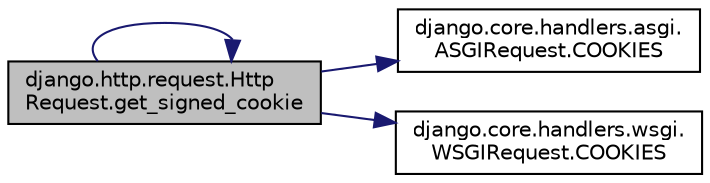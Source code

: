 digraph "django.http.request.HttpRequest.get_signed_cookie"
{
 // LATEX_PDF_SIZE
  edge [fontname="Helvetica",fontsize="10",labelfontname="Helvetica",labelfontsize="10"];
  node [fontname="Helvetica",fontsize="10",shape=record];
  rankdir="LR";
  Node1 [label="django.http.request.Http\lRequest.get_signed_cookie",height=0.2,width=0.4,color="black", fillcolor="grey75", style="filled", fontcolor="black",tooltip=" "];
  Node1 -> Node2 [color="midnightblue",fontsize="10",style="solid",fontname="Helvetica"];
  Node2 [label="django.core.handlers.asgi.\lASGIRequest.COOKIES",height=0.2,width=0.4,color="black", fillcolor="white", style="filled",URL="$d2/d80/classdjango_1_1core_1_1handlers_1_1asgi_1_1_a_s_g_i_request.html#ae2e75f8876f0088de0390604398fb50e",tooltip=" "];
  Node1 -> Node3 [color="midnightblue",fontsize="10",style="solid",fontname="Helvetica"];
  Node3 [label="django.core.handlers.wsgi.\lWSGIRequest.COOKIES",height=0.2,width=0.4,color="black", fillcolor="white", style="filled",URL="$de/db1/classdjango_1_1core_1_1handlers_1_1wsgi_1_1_w_s_g_i_request.html#a3eb4f610a95822a0833fad711862da5f",tooltip=" "];
  Node1 -> Node1 [color="midnightblue",fontsize="10",style="solid",fontname="Helvetica"];
}
